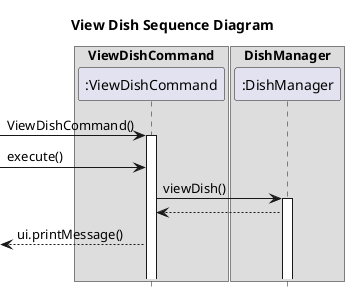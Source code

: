 @startuml
hide footbox
title View Dish Sequence Diagram

box "ViewDishCommand"
participant ":ViewDishCommand" as ViewDishCommand
endbox

box "DishManager"
participant ":DishManager" as DishManager
endbox

-> ViewDishCommand ++ : ViewDishCommand()
-> ViewDishCommand: execute()
ViewDishCommand -> DishManager ++ : viewDish()

ViewDishCommand <-- DishManager
<-- ViewDishCommand: ui.printMessage()

|||
@enduml
